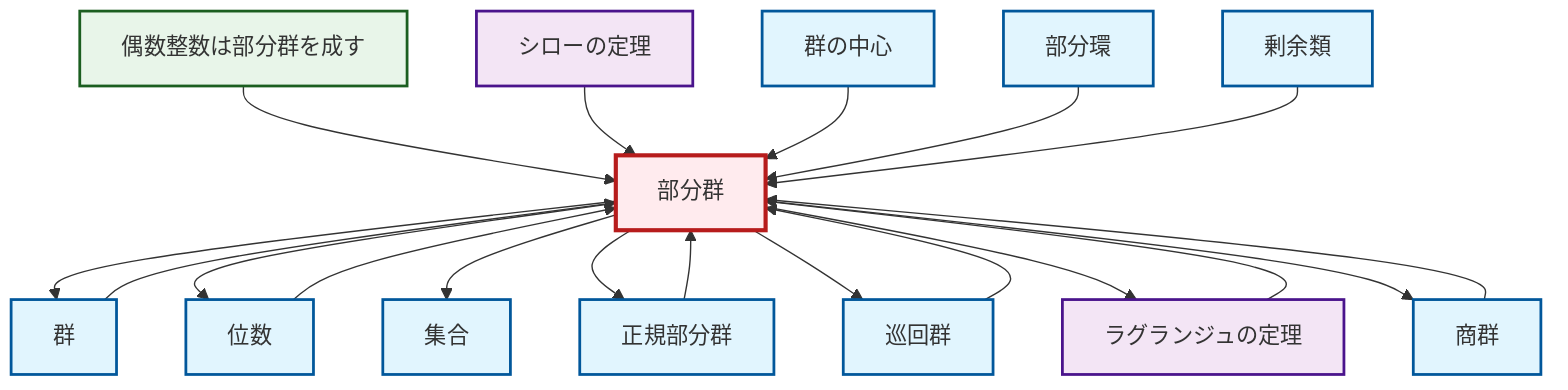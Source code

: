 graph TD
    classDef definition fill:#e1f5fe,stroke:#01579b,stroke-width:2px
    classDef theorem fill:#f3e5f5,stroke:#4a148c,stroke-width:2px
    classDef axiom fill:#fff3e0,stroke:#e65100,stroke-width:2px
    classDef example fill:#e8f5e9,stroke:#1b5e20,stroke-width:2px
    classDef current fill:#ffebee,stroke:#b71c1c,stroke-width:3px
    thm-sylow["シローの定理"]:::theorem
    def-center-of-group["群の中心"]:::definition
    def-subgroup["部分群"]:::definition
    def-subring["部分環"]:::definition
    def-coset["剰余類"]:::definition
    def-cyclic-group["巡回群"]:::definition
    def-quotient-group["商群"]:::definition
    def-set["集合"]:::definition
    def-group["群"]:::definition
    thm-lagrange["ラグランジュの定理"]:::theorem
    ex-even-integers-subgroup["偶数整数は部分群を成す"]:::example
    def-order["位数"]:::definition
    def-normal-subgroup["正規部分群"]:::definition
    ex-even-integers-subgroup --> def-subgroup
    thm-sylow --> def-subgroup
    def-center-of-group --> def-subgroup
    def-subgroup --> def-group
    def-subgroup --> def-order
    def-subring --> def-subgroup
    def-subgroup --> def-set
    def-subgroup --> def-normal-subgroup
    thm-lagrange --> def-subgroup
    def-group --> def-subgroup
    def-quotient-group --> def-subgroup
    def-cyclic-group --> def-subgroup
    def-subgroup --> def-cyclic-group
    def-order --> def-subgroup
    def-subgroup --> thm-lagrange
    def-coset --> def-subgroup
    def-subgroup --> def-quotient-group
    def-normal-subgroup --> def-subgroup
    class def-subgroup current